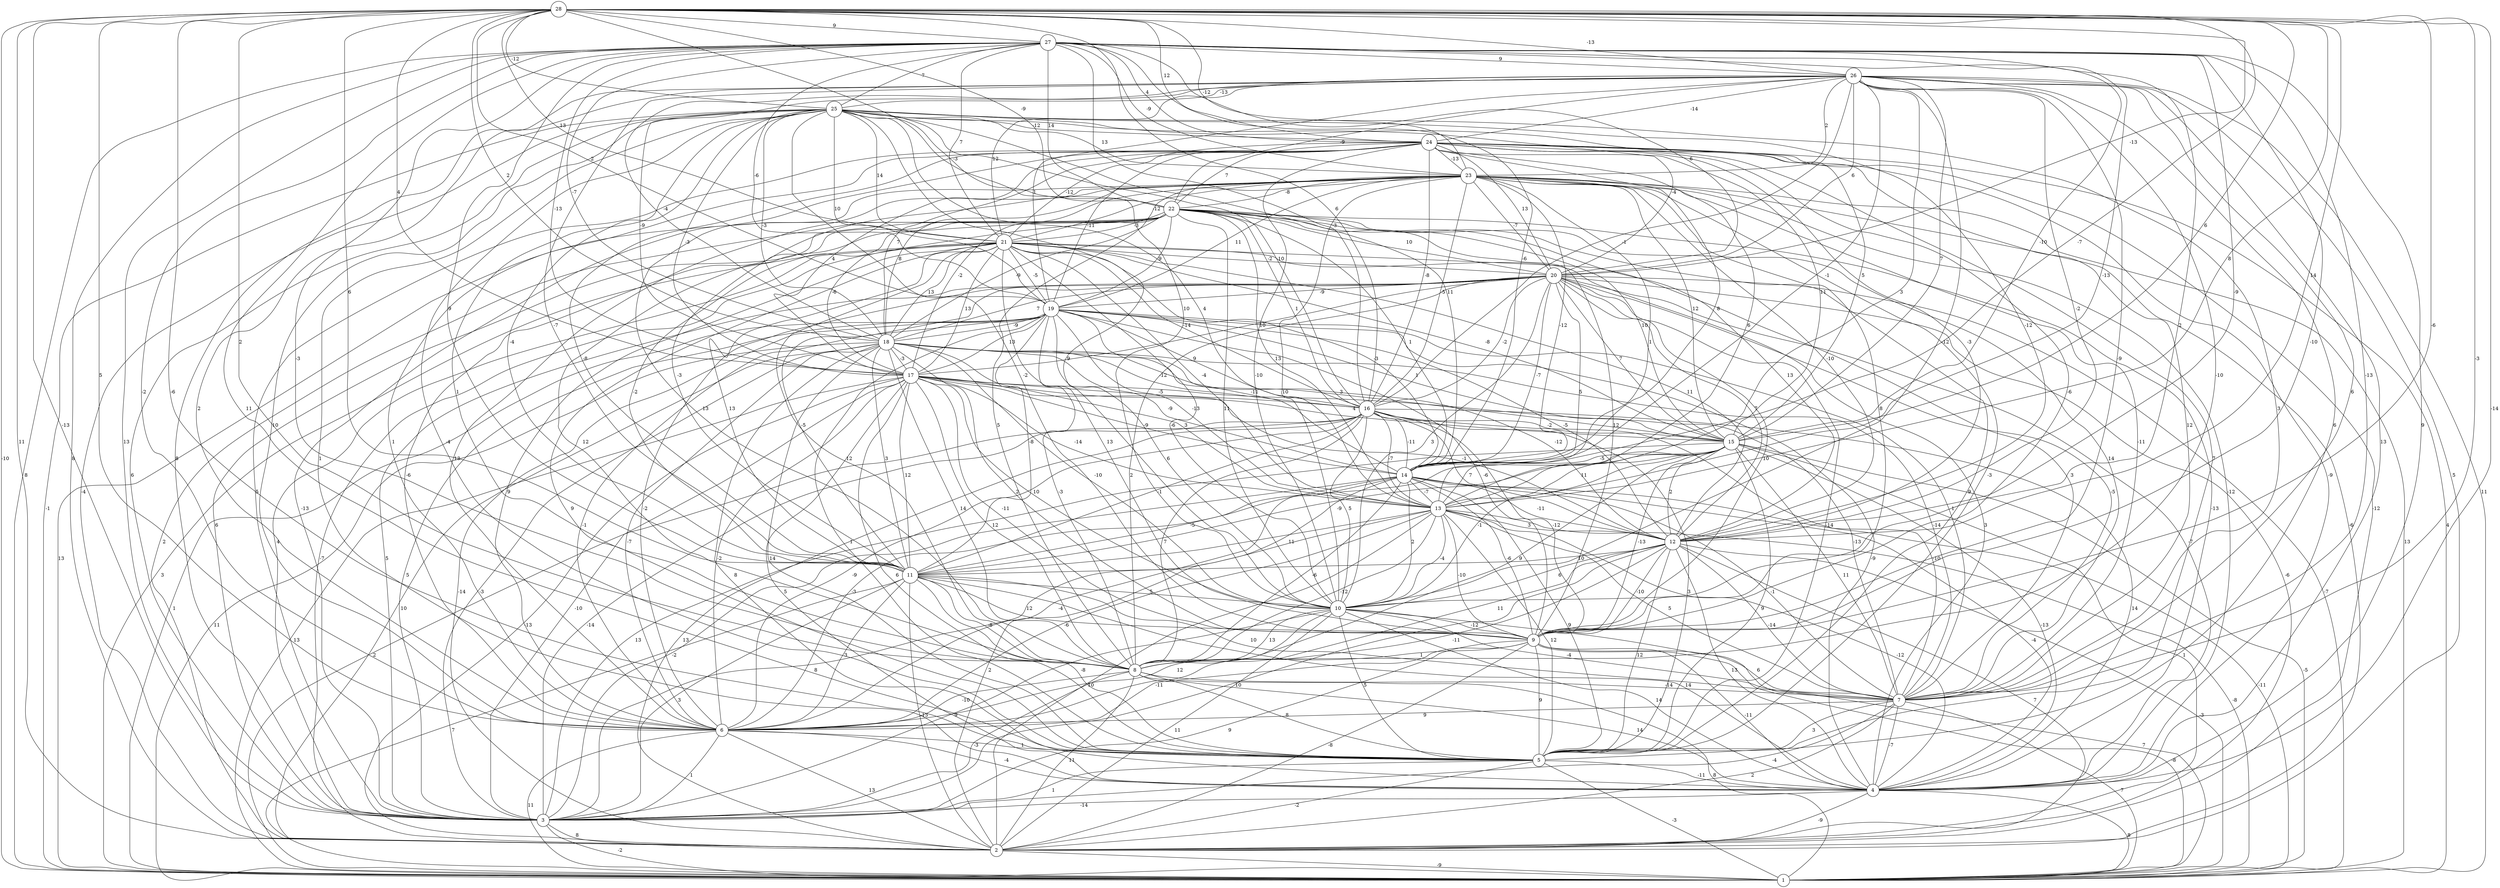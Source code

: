 graph { 
	 fontname="Helvetica,Arial,sans-serif" 
	 node [shape = circle]; 
	 28 -- 1 [label = "-10"];
	 28 -- 2 [label = "11"];
	 28 -- 3 [label = "-13"];
	 28 -- 4 [label = "-14"];
	 28 -- 5 [label = "-6"];
	 28 -- 6 [label = "5"];
	 28 -- 7 [label = "-3"];
	 28 -- 8 [label = "2"];
	 28 -- 9 [label = "-6"];
	 28 -- 10 [label = "10"];
	 28 -- 11 [label = "6"];
	 28 -- 12 [label = "14"];
	 28 -- 13 [label = "8"];
	 28 -- 14 [label = "-7"];
	 28 -- 15 [label = "6"];
	 28 -- 16 [label = "6"];
	 28 -- 17 [label = "4"];
	 28 -- 18 [label = "2"];
	 28 -- 19 [label = "2"];
	 28 -- 20 [label = "-13"];
	 28 -- 21 [label = "13"];
	 28 -- 22 [label = "-9"];
	 28 -- 23 [label = "-12"];
	 28 -- 24 [label = "12"];
	 28 -- 25 [label = "-12"];
	 28 -- 26 [label = "-13"];
	 28 -- 27 [label = "9"];
	 27 -- 1 [label = "8"];
	 27 -- 2 [label = "8"];
	 27 -- 3 [label = "13"];
	 27 -- 4 [label = "9"];
	 27 -- 5 [label = "11"];
	 27 -- 6 [label = "-2"];
	 27 -- 7 [label = "-13"];
	 27 -- 8 [label = "-3"];
	 27 -- 9 [label = "-10"];
	 27 -- 10 [label = "2"];
	 27 -- 11 [label = "9"];
	 27 -- 12 [label = "-9"];
	 27 -- 13 [label = "-13"];
	 27 -- 14 [label = "-6"];
	 27 -- 15 [label = "-10"];
	 27 -- 16 [label = "-3"];
	 27 -- 17 [label = "-13"];
	 27 -- 18 [label = "-7"];
	 27 -- 19 [label = "-6"];
	 27 -- 20 [label = "6"];
	 27 -- 21 [label = "7"];
	 27 -- 22 [label = "14"];
	 27 -- 23 [label = "-9"];
	 27 -- 24 [label = "4"];
	 27 -- 25 [label = "7"];
	 27 -- 26 [label = "9"];
	 26 -- 1 [label = "11"];
	 26 -- 2 [label = "5"];
	 26 -- 3 [label = "8"];
	 26 -- 4 [label = "13"];
	 26 -- 5 [label = "6"];
	 26 -- 6 [label = "2"];
	 26 -- 7 [label = "6"];
	 26 -- 8 [label = "-10"];
	 26 -- 9 [label = "-9"];
	 26 -- 10 [label = "-12"];
	 26 -- 11 [label = "-7"];
	 26 -- 12 [label = "-2"];
	 26 -- 13 [label = "3"];
	 26 -- 14 [label = "-1"];
	 26 -- 15 [label = "7"];
	 26 -- 16 [label = "-1"];
	 26 -- 17 [label = "-9"];
	 26 -- 18 [label = "-4"];
	 26 -- 19 [label = "1"];
	 26 -- 20 [label = "6"];
	 26 -- 21 [label = "12"];
	 26 -- 22 [label = "-9"];
	 26 -- 23 [label = "2"];
	 26 -- 24 [label = "-14"];
	 26 -- 25 [label = "-13"];
	 25 -- 1 [label = "-1"];
	 25 -- 2 [label = "-4"];
	 25 -- 3 [label = "6"];
	 25 -- 4 [label = "1"];
	 25 -- 5 [label = "-4"];
	 25 -- 6 [label = "10"];
	 25 -- 7 [label = "3"];
	 25 -- 8 [label = "1"];
	 25 -- 9 [label = "-2"];
	 25 -- 10 [label = "9"];
	 25 -- 11 [label = "-4"];
	 25 -- 12 [label = "-12"];
	 25 -- 13 [label = "4"];
	 25 -- 14 [label = "11"];
	 25 -- 15 [label = "5"];
	 25 -- 16 [label = "10"];
	 25 -- 17 [label = "-3"];
	 25 -- 18 [label = "-3"];
	 25 -- 19 [label = "10"];
	 25 -- 20 [label = "-4"];
	 25 -- 21 [label = "14"];
	 25 -- 22 [label = "-3"];
	 25 -- 23 [label = "13"];
	 25 -- 24 [label = "-12"];
	 24 -- 1 [label = "4"];
	 24 -- 2 [label = "-12"];
	 24 -- 3 [label = "5"];
	 24 -- 4 [label = "-9"];
	 24 -- 5 [label = "7"];
	 24 -- 6 [label = "1"];
	 24 -- 7 [label = "12"];
	 24 -- 8 [label = "13"];
	 24 -- 9 [label = "-6"];
	 24 -- 10 [label = "-10"];
	 24 -- 11 [label = "-8"];
	 24 -- 12 [label = "-3"];
	 24 -- 13 [label = "6"];
	 24 -- 14 [label = "8"];
	 24 -- 15 [label = "11"];
	 24 -- 16 [label = "-8"];
	 24 -- 17 [label = "4"];
	 24 -- 18 [label = "7"];
	 24 -- 19 [label = "-11"];
	 24 -- 20 [label = "13"];
	 24 -- 21 [label = "-12"];
	 24 -- 22 [label = "7"];
	 24 -- 23 [label = "-13"];
	 23 -- 1 [label = "13"];
	 23 -- 2 [label = "-6"];
	 23 -- 3 [label = "-13"];
	 23 -- 4 [label = "-12"];
	 23 -- 5 [label = "-3"];
	 23 -- 6 [label = "13"];
	 23 -- 7 [label = "-11"];
	 23 -- 8 [label = "5"];
	 23 -- 9 [label = "8"];
	 23 -- 10 [label = "10"];
	 23 -- 11 [label = "-3"];
	 23 -- 12 [label = "-10"];
	 23 -- 13 [label = "1"];
	 23 -- 14 [label = "-12"];
	 23 -- 15 [label = "12"];
	 23 -- 16 [label = "-5"];
	 23 -- 17 [label = "-2"];
	 23 -- 18 [label = "8"];
	 23 -- 19 [label = "11"];
	 23 -- 20 [label = "-7"];
	 23 -- 21 [label = "-12"];
	 23 -- 22 [label = "-8"];
	 22 -- 1 [label = "13"];
	 22 -- 2 [label = "2"];
	 22 -- 3 [label = "6"];
	 22 -- 4 [label = "-13"];
	 22 -- 5 [label = "9"];
	 22 -- 6 [label = "-6"];
	 22 -- 7 [label = "14"];
	 22 -- 8 [label = "12"];
	 22 -- 9 [label = "12"];
	 22 -- 10 [label = "11"];
	 22 -- 11 [label = "-2"];
	 22 -- 12 [label = "13"];
	 22 -- 13 [label = "13"];
	 22 -- 14 [label = "1"];
	 22 -- 15 [label = "10"];
	 22 -- 16 [label = "1"];
	 22 -- 17 [label = "-6"];
	 22 -- 18 [label = "-9"];
	 22 -- 19 [label = "9"];
	 22 -- 20 [label = "10"];
	 22 -- 21 [label = "-3"];
	 21 -- 1 [label = "3"];
	 21 -- 2 [label = "-7"];
	 21 -- 3 [label = "4"];
	 21 -- 4 [label = "3"];
	 21 -- 5 [label = "9"];
	 21 -- 6 [label = "9"];
	 21 -- 7 [label = "3"];
	 21 -- 8 [label = "12"];
	 21 -- 9 [label = "13"];
	 21 -- 10 [label = "-6"];
	 21 -- 11 [label = "13"];
	 21 -- 12 [label = "11"];
	 21 -- 13 [label = "-4"];
	 21 -- 14 [label = "-3"];
	 21 -- 15 [label = "-8"];
	 21 -- 16 [label = "-14"];
	 21 -- 17 [label = "13"];
	 21 -- 18 [label = "13"];
	 21 -- 19 [label = "-5"];
	 21 -- 20 [label = "-2"];
	 20 -- 1 [label = "-7"];
	 20 -- 2 [label = "-6"];
	 20 -- 3 [label = "5"];
	 20 -- 4 [label = "-7"];
	 20 -- 5 [label = "-14"];
	 20 -- 6 [label = "-2"];
	 20 -- 7 [label = "-5"];
	 20 -- 8 [label = "2"];
	 20 -- 9 [label = "10"];
	 20 -- 10 [label = "3"];
	 20 -- 11 [label = "-5"];
	 20 -- 12 [label = "7"];
	 20 -- 13 [label = "5"];
	 20 -- 14 [label = "-7"];
	 20 -- 15 [label = "7"];
	 20 -- 16 [label = "-2"];
	 20 -- 17 [label = "10"];
	 20 -- 18 [label = "7"];
	 20 -- 19 [label = "-9"];
	 19 -- 1 [label = "1"];
	 19 -- 2 [label = "-14"];
	 19 -- 3 [label = "5"];
	 19 -- 4 [label = "-9"];
	 19 -- 5 [label = "1"];
	 19 -- 6 [label = "-1"];
	 19 -- 7 [label = "1"];
	 19 -- 8 [label = "-3"];
	 19 -- 9 [label = "-6"];
	 19 -- 10 [label = "6"];
	 19 -- 11 [label = "-8"];
	 19 -- 12 [label = "-5"];
	 19 -- 13 [label = "-13"];
	 19 -- 14 [label = "-11"];
	 19 -- 15 [label = "1"];
	 19 -- 16 [label = "9"];
	 19 -- 17 [label = "13"];
	 19 -- 18 [label = "-9"];
	 18 -- 1 [label = "11"];
	 18 -- 2 [label = "10"];
	 18 -- 3 [label = "-3"];
	 18 -- 4 [label = "8"];
	 18 -- 5 [label = "14"];
	 18 -- 6 [label = "-7"];
	 18 -- 7 [label = "-14"];
	 18 -- 8 [label = "14"];
	 18 -- 9 [label = "2"];
	 18 -- 10 [label = "-10"];
	 18 -- 11 [label = "3"];
	 18 -- 12 [label = "-12"];
	 18 -- 13 [label = "3"];
	 18 -- 14 [label = "-9"];
	 18 -- 15 [label = "3"];
	 18 -- 16 [label = "-12"];
	 18 -- 17 [label = "-3"];
	 17 -- 1 [label = "13"];
	 17 -- 2 [label = "-13"];
	 17 -- 3 [label = "-10"];
	 17 -- 4 [label = "5"];
	 17 -- 5 [label = "6"];
	 17 -- 6 [label = "-2"];
	 17 -- 7 [label = "-13"];
	 17 -- 8 [label = "12"];
	 17 -- 9 [label = "-11"];
	 17 -- 10 [label = "10"];
	 17 -- 11 [label = "12"];
	 17 -- 12 [label = "-1"];
	 17 -- 13 [label = "-14"];
	 17 -- 14 [label = "-9"];
	 17 -- 15 [label = "4"];
	 17 -- 16 [label = "-5"];
	 16 -- 1 [label = "2"];
	 16 -- 2 [label = "13"];
	 16 -- 3 [label = "-14"];
	 16 -- 4 [label = "14"];
	 16 -- 5 [label = "3"];
	 16 -- 6 [label = "-9"];
	 16 -- 7 [label = "-10"];
	 16 -- 8 [label = "7"];
	 16 -- 9 [label = "-12"];
	 16 -- 10 [label = "5"];
	 16 -- 11 [label = "-1"];
	 16 -- 12 [label = "7"];
	 16 -- 13 [label = "-7"];
	 16 -- 14 [label = "-11"];
	 16 -- 15 [label = "-2"];
	 15 -- 1 [label = "-5"];
	 15 -- 2 [label = "1"];
	 15 -- 3 [label = "13"];
	 15 -- 4 [label = "-13"];
	 15 -- 5 [label = "9"];
	 15 -- 6 [label = "-3"];
	 15 -- 7 [label = "11"];
	 15 -- 8 [label = "9"];
	 15 -- 9 [label = "-13"];
	 15 -- 10 [label = "-1"];
	 15 -- 11 [label = "-9"];
	 15 -- 12 [label = "2"];
	 15 -- 13 [label = "11"];
	 15 -- 14 [label = "-5"];
	 14 -- 1 [label = "-11"];
	 14 -- 2 [label = "2"];
	 14 -- 3 [label = "-2"];
	 14 -- 4 [label = "-4"];
	 14 -- 5 [label = "9"];
	 14 -- 6 [label = "-4"];
	 14 -- 7 [label = "-1"];
	 14 -- 8 [label = "-6"];
	 14 -- 9 [label = "-6"];
	 14 -- 10 [label = "2"];
	 14 -- 11 [label = "-5"];
	 14 -- 12 [label = "-11"];
	 14 -- 13 [label = "-7"];
	 13 -- 1 [label = "-8"];
	 13 -- 2 [label = "10"];
	 13 -- 3 [label = "8"];
	 13 -- 4 [label = "-12"];
	 13 -- 5 [label = "12"];
	 13 -- 6 [label = "-6"];
	 13 -- 7 [label = "5"];
	 13 -- 8 [label = "-12"];
	 13 -- 9 [label = "-10"];
	 13 -- 10 [label = "-4"];
	 13 -- 11 [label = "11"];
	 13 -- 12 [label = "3"];
	 12 -- 1 [label = "-3"];
	 12 -- 2 [label = "7"];
	 12 -- 3 [label = "10"];
	 12 -- 4 [label = "13"];
	 12 -- 5 [label = "12"];
	 12 -- 6 [label = "-11"];
	 12 -- 7 [label = "-14"];
	 12 -- 8 [label = "11"];
	 12 -- 9 [label = "-10"];
	 12 -- 10 [label = "6"];
	 12 -- 11 [label = "10"];
	 11 -- 1 [label = "7"];
	 11 -- 2 [label = "-13"];
	 11 -- 3 [label = "3"];
	 11 -- 4 [label = "14"];
	 11 -- 5 [label = "-8"];
	 11 -- 6 [label = "3"];
	 11 -- 7 [label = "10"];
	 11 -- 8 [label = "-8"];
	 11 -- 9 [label = "12"];
	 11 -- 10 [label = "5"];
	 10 -- 1 [label = "7"];
	 10 -- 2 [label = "11"];
	 10 -- 3 [label = "9"];
	 10 -- 4 [label = "14"];
	 10 -- 5 [label = "5"];
	 10 -- 6 [label = "12"];
	 10 -- 7 [label = "-4"];
	 10 -- 8 [label = "13"];
	 10 -- 9 [label = "-12"];
	 9 -- 1 [label = "-8"];
	 9 -- 2 [label = "-8"];
	 9 -- 3 [label = "9"];
	 9 -- 4 [label = "-11"];
	 9 -- 5 [label = "9"];
	 9 -- 6 [label = "-11"];
	 9 -- 7 [label = "6"];
	 9 -- 8 [label = "1"];
	 8 -- 1 [label = "8"];
	 8 -- 2 [label = "11"];
	 8 -- 3 [label = "-3"];
	 8 -- 4 [label = "14"];
	 8 -- 5 [label = "8"];
	 8 -- 6 [label = "-10"];
	 8 -- 7 [label = "-14"];
	 7 -- 1 [label = "7"];
	 7 -- 2 [label = "2"];
	 7 -- 3 [label = "-4"];
	 7 -- 4 [label = "-7"];
	 7 -- 5 [label = "3"];
	 7 -- 6 [label = "9"];
	 6 -- 1 [label = "11"];
	 6 -- 2 [label = "13"];
	 6 -- 3 [label = "1"];
	 6 -- 4 [label = "-4"];
	 6 -- 5 [label = "1"];
	 5 -- 1 [label = "-3"];
	 5 -- 2 [label = "-2"];
	 5 -- 3 [label = "1"];
	 5 -- 4 [label = "-11"];
	 4 -- 1 [label = "8"];
	 4 -- 2 [label = "-9"];
	 4 -- 3 [label = "-14"];
	 3 -- 1 [label = "-2"];
	 3 -- 2 [label = "8"];
	 2 -- 1 [label = "-9"];
	 1;
	 2;
	 3;
	 4;
	 5;
	 6;
	 7;
	 8;
	 9;
	 10;
	 11;
	 12;
	 13;
	 14;
	 15;
	 16;
	 17;
	 18;
	 19;
	 20;
	 21;
	 22;
	 23;
	 24;
	 25;
	 26;
	 27;
	 28;
}
